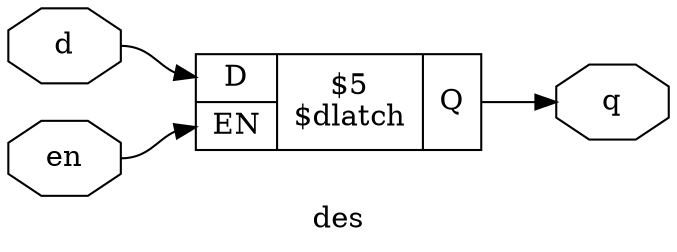 digraph "des" {
label="des";
rankdir="LR";
remincross=true;
n1 [ shape=octagon, label="d", color="black", fontcolor="black" ];
n2 [ shape=octagon, label="en", color="black", fontcolor="black" ];
n3 [ shape=octagon, label="q", color="black", fontcolor="black" ];
c7 [ shape=record, label="{{<p4> D|<p5> EN}|$5\n$dlatch|{<p6> Q}}" ];
n1:e -> c7:p4:w [color="black", label=""];
n2:e -> c7:p5:w [color="black", label=""];
c7:p6:e -> n3:w [color="black", label=""];
}
